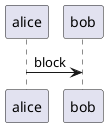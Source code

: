 {
  "sha1": "lgp9x03cmw12t0i3mzf13mp8sb8xyrn",
  "insertion": {
    "when": "2024-06-03T18:59:34.105Z",
    "user": "plantuml@gmail.com"
  }
}
@startuml
alice -> bob : block
@enduml
